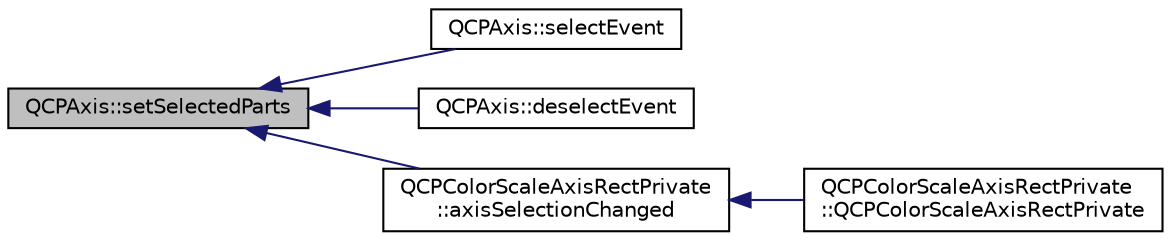 digraph "QCPAxis::setSelectedParts"
{
  edge [fontname="Helvetica",fontsize="10",labelfontname="Helvetica",labelfontsize="10"];
  node [fontname="Helvetica",fontsize="10",shape=record];
  rankdir="LR";
  Node747 [label="QCPAxis::setSelectedParts",height=0.2,width=0.4,color="black", fillcolor="grey75", style="filled", fontcolor="black"];
  Node747 -> Node748 [dir="back",color="midnightblue",fontsize="10",style="solid",fontname="Helvetica"];
  Node748 [label="QCPAxis::selectEvent",height=0.2,width=0.4,color="black", fillcolor="white", style="filled",URL="$d2/deb/class_q_c_p_axis.html#aa8a5fe80e2898ec08ada26b5fbee9eca"];
  Node747 -> Node749 [dir="back",color="midnightblue",fontsize="10",style="solid",fontname="Helvetica"];
  Node749 [label="QCPAxis::deselectEvent",height=0.2,width=0.4,color="black", fillcolor="white", style="filled",URL="$d2/deb/class_q_c_p_axis.html#a53512242cde6ec21943a3ba10dbf78c3"];
  Node747 -> Node750 [dir="back",color="midnightblue",fontsize="10",style="solid",fontname="Helvetica"];
  Node750 [label="QCPColorScaleAxisRectPrivate\l::axisSelectionChanged",height=0.2,width=0.4,color="black", fillcolor="white", style="filled",URL="$df/ddc/class_q_c_p_color_scale_axis_rect_private.html#a6112ad4291ac1695d37659cb049d598d"];
  Node750 -> Node751 [dir="back",color="midnightblue",fontsize="10",style="solid",fontname="Helvetica"];
  Node751 [label="QCPColorScaleAxisRectPrivate\l::QCPColorScaleAxisRectPrivate",height=0.2,width=0.4,color="black", fillcolor="white", style="filled",URL="$df/ddc/class_q_c_p_color_scale_axis_rect_private.html#ad3b242f75dd2b33581364a4e668a80db"];
}
